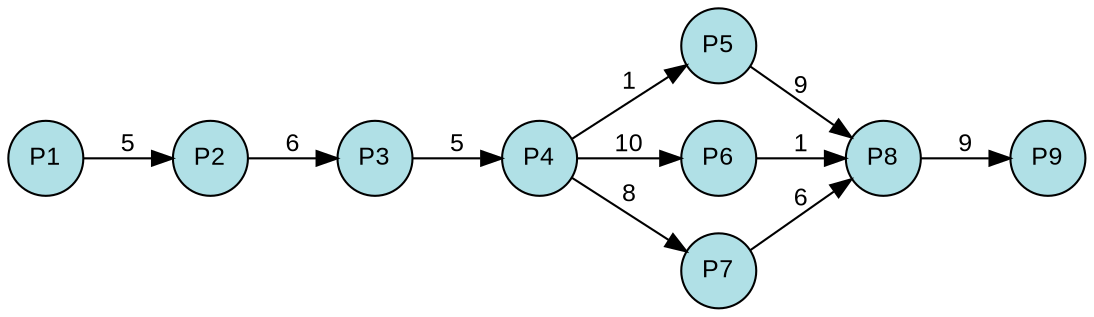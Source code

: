 digraph {
  splines=true;
node [margin=0 fontname=arial fontcolor=black fontsize=12 shape=circle width=0.5 fixedsize=true style=filled fillcolor=powderblue]
  1 [label="P1"]
  2 [label="P2"]
  3 [label="P3"]
  4 [label="P4"]
  5 [label="P5"]
  6 [label="P6"]
  7 [label="P7"]
  8 [label="P8"]
  9 [label="P9"]
rankdir=LR
edge [margin=0 fontname=arial fontcolor=black fontsize=12]
	1 -> 2 [label="5"]
	2 -> 3 [label="6"]
	3 -> 4 [label="5"]
	4 -> 5 [label="1"]
	4 -> 6 [label="10"]
	4 -> 7 [label="8"]
	5 -> 8 [label="9"]
	6 -> 8 [label="1"]
	7 -> 8 [label="6"]
	8 -> 9 [label="9"]
	{rank=same  1 }
	{rank=same  2 }
	{rank=same  3 }
	{rank=same  4 }
	{rank=same  5, 6, 7 }
	{rank=same  8 }
	{rank=same  9 }
} 

